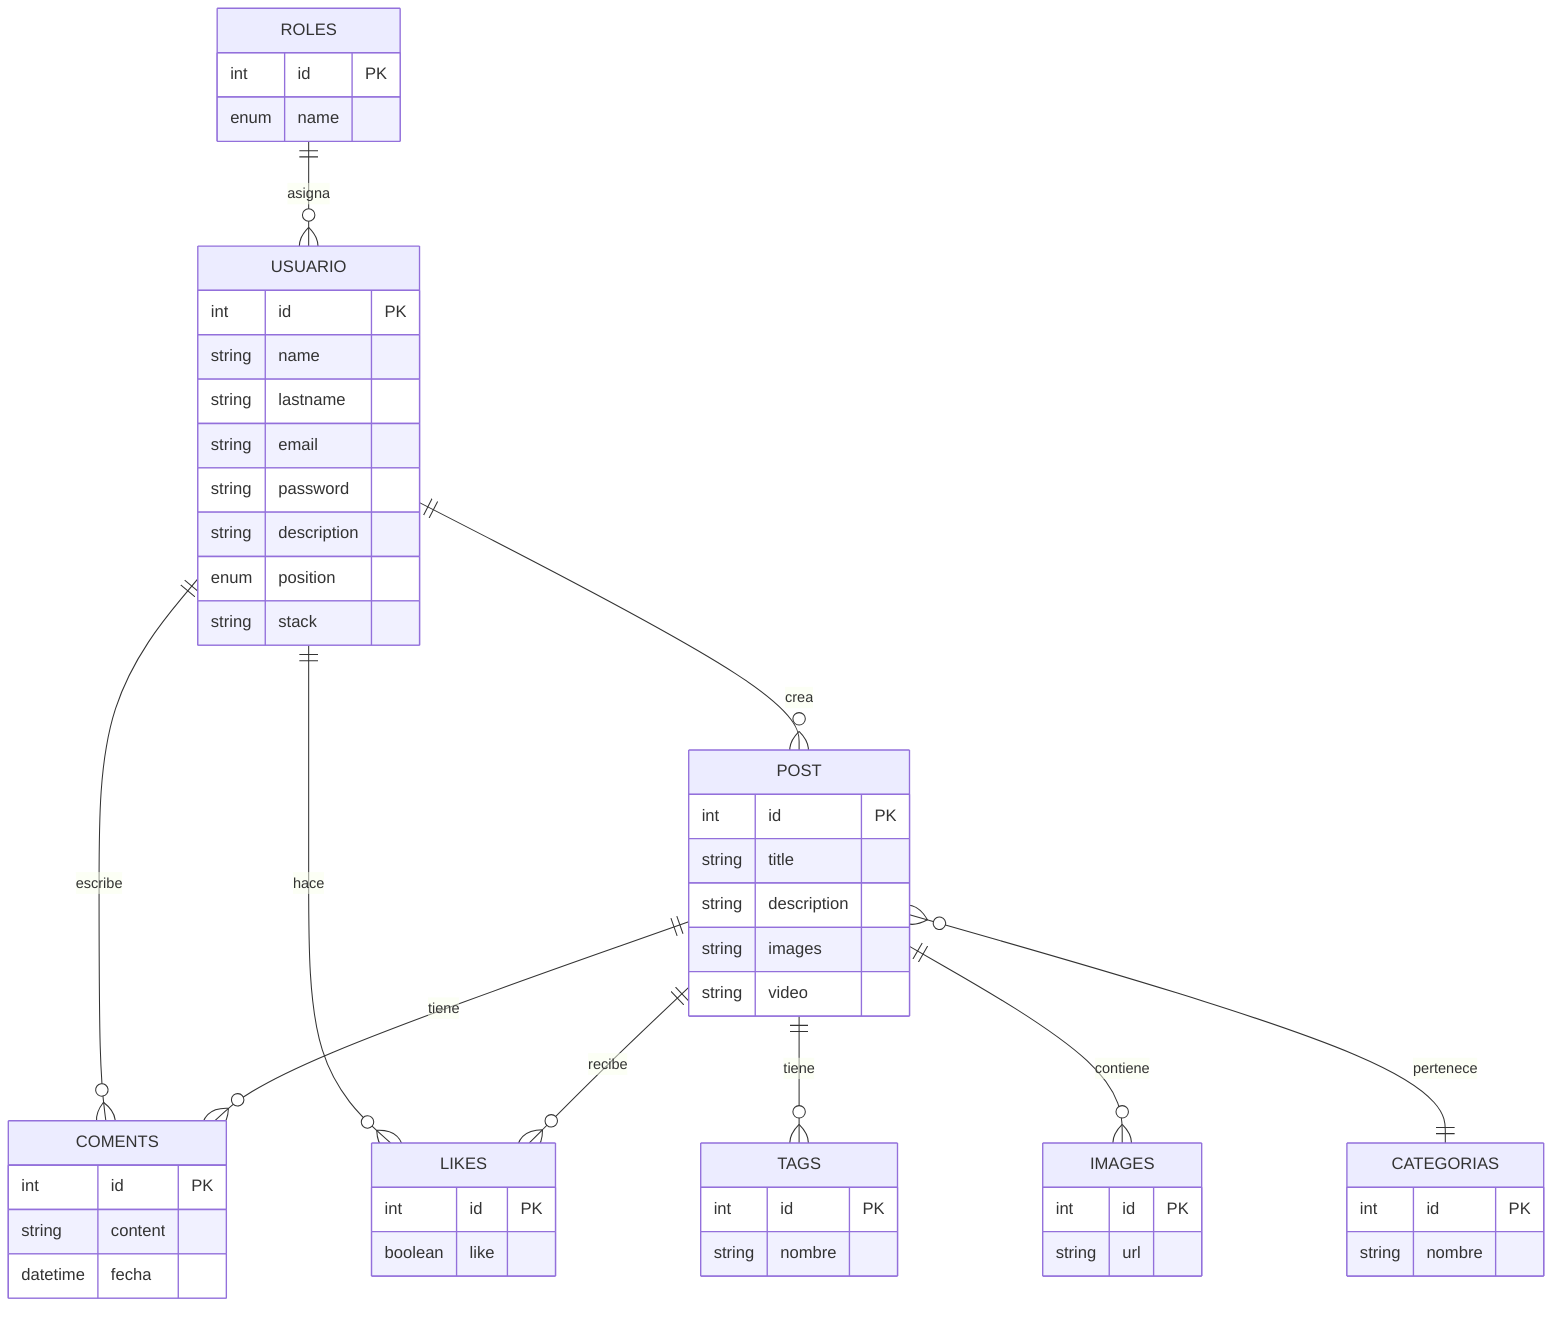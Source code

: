 erDiagram
	direction TB
	USUARIO {
		int id PK ""  
		string name  ""  
		string lastname  ""  
		string email  ""  
		string password  ""  
		string description  ""  
		enum position  ""  
		string stack  ""  
	}
	ROLES {
		int id PK ""  
		enum name  ""  
	}
	POST {
		int id PK ""  
		string title  ""  
		string description  ""  
		string images  ""  
		string video  ""  
	}
	COMENTS {
		int id PK ""  
		string content  ""  
		datetime fecha  ""  
	}
	LIKES {
		int id PK ""  
		boolean like  ""  
	}
	TAGS {
		int id PK ""  
		string nombre  ""  
	}
	IMAGES {
		int id PK ""  
		string url  ""  
	}
	CATEGORIAS {
		int id PK ""  
		string nombre  ""  
	}

	USUARIO||--o{POST:"crea"
	USUARIO||--o{COMENTS:"escribe"
	USUARIO||--o{LIKES:"hace"
	ROLES||--o{USUARIO:"asigna"
	POST||--o{COMENTS:"tiene"
	POST||--o{LIKES:"recibe"
	POST||--o{TAGS:"tiene"
	POST||--o{IMAGES:"contiene"
	POST}o--||CATEGORIAS:"pertenece"